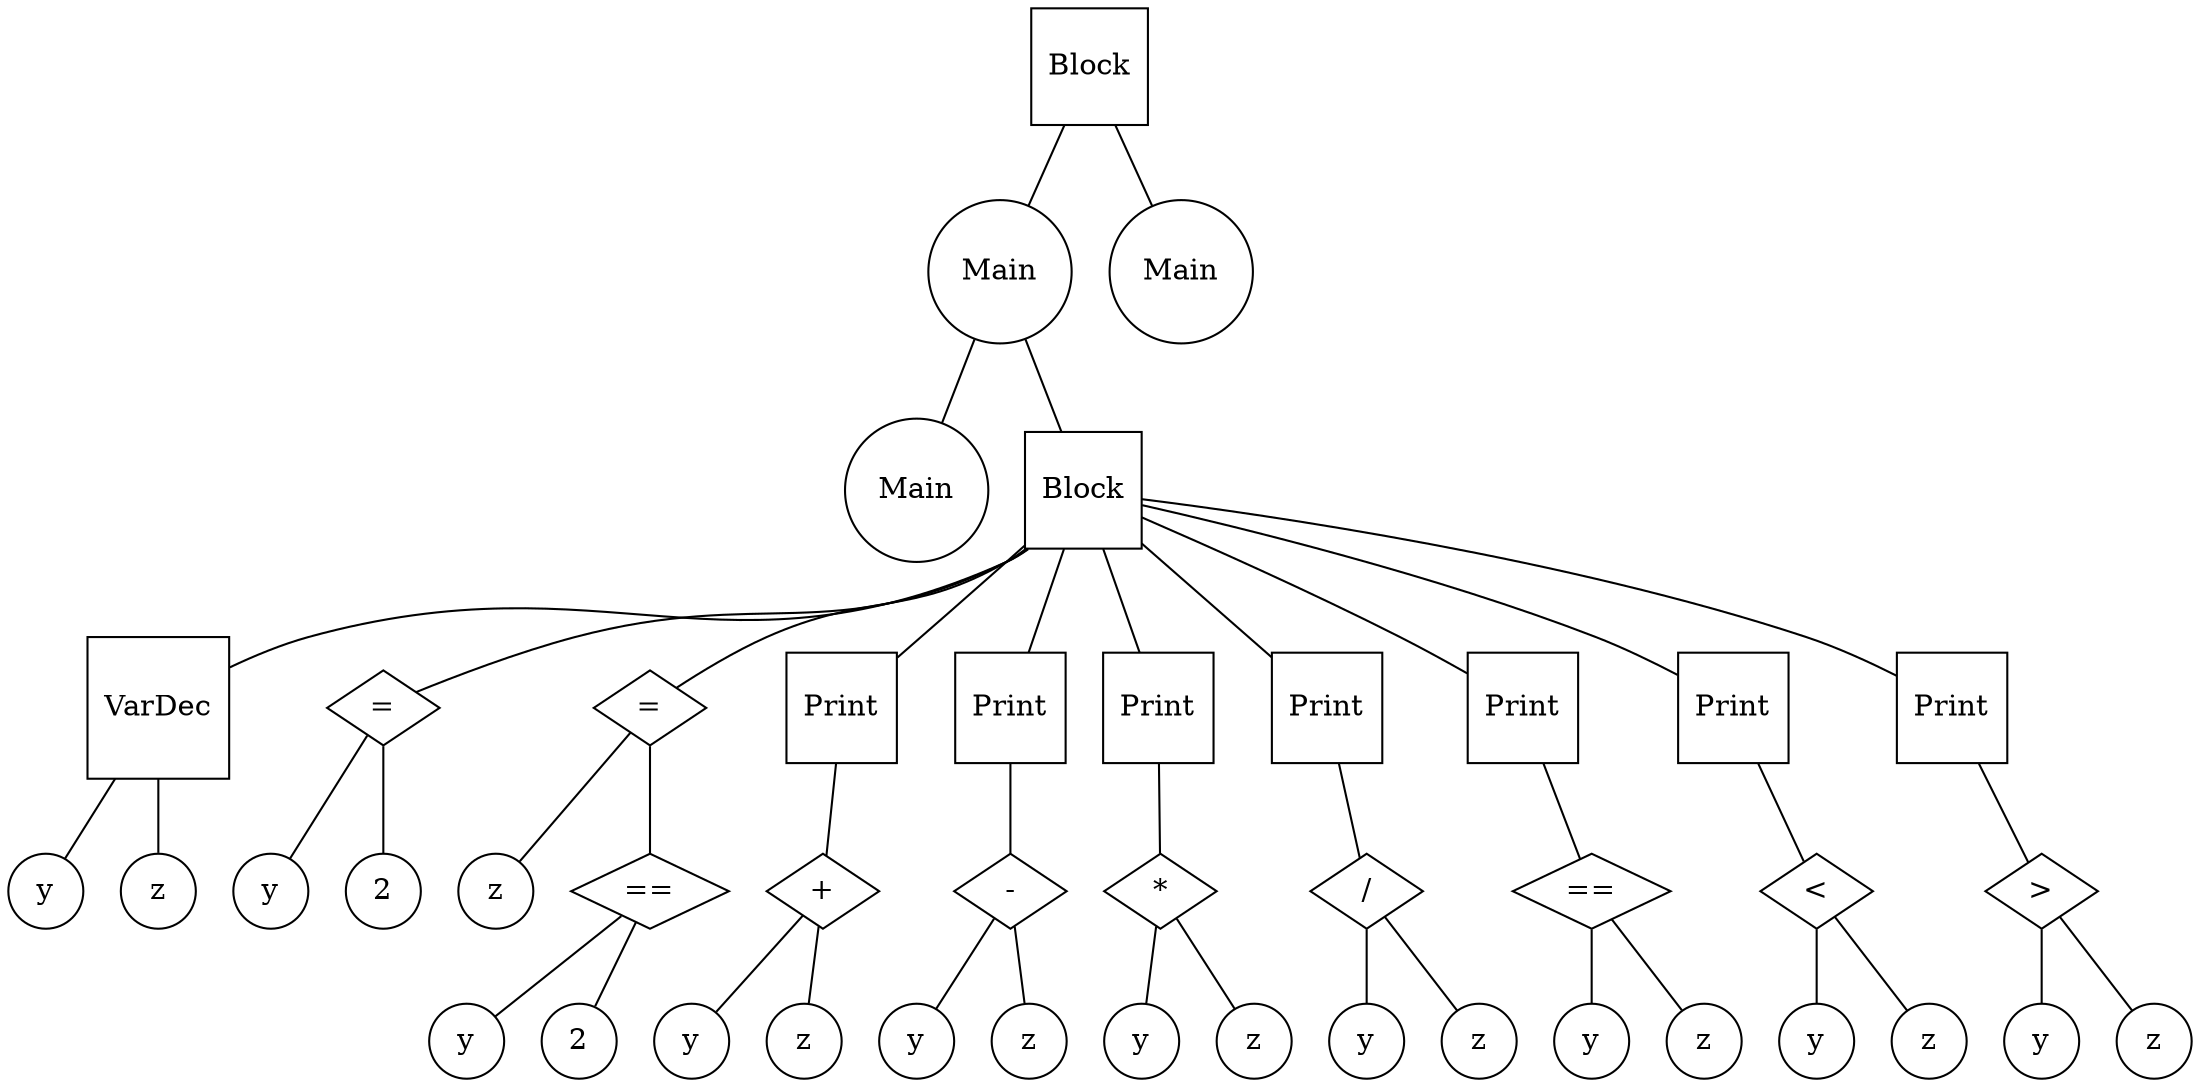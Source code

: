 graph g {
n0 [label = "Block", shape="square"]
n1 [label = "Main", shape="circle"]
n2 [label = "Main", shape="circle"]
n3 [label = "Block", shape="square"]
n4 [label = "VarDec", shape="square"]
n5 [label = "y", shape="circle"]
n6 [label = "z", shape="circle"]
n7 [label = "y", shape="circle"]
n8 [label = "=", shape="diamond"]
n9 [label = "2", shape="circle"]
n10 [label = "z", shape="circle"]
n11 [label = "=", shape="diamond"]
n12 [label = "y", shape="circle"]
n13 [label = "==", shape="diamond"]
n14 [label = "2", shape="circle"]
n15 [label = "Print", shape="square"]
n16 [label = "y", shape="circle"]
n17 [label = "+", shape="diamond"]
n18 [label = "z", shape="circle"]
n19 [label = "Print", shape="square"]
n20 [label = "y", shape="circle"]
n21 [label = "-", shape="diamond"]
n22 [label = "z", shape="circle"]
n23 [label = "Print", shape="square"]
n24 [label = "y", shape="circle"]
n25 [label = "*", shape="diamond"]
n26 [label = "z", shape="circle"]
n27 [label = "Print", shape="square"]
n28 [label = "y", shape="circle"]
n29 [label = "/", shape="diamond"]
n30 [label = "z", shape="circle"]
n31 [label = "Print", shape="square"]
n32 [label = "y", shape="circle"]
n33 [label = "==", shape="diamond"]
n34 [label = "z", shape="circle"]
n35 [label = "Print", shape="square"]
n36 [label = "y", shape="circle"]
n37 [label = "<", shape="diamond"]
n38 [label = "z", shape="circle"]
n39 [label = "Print", shape="square"]
n40 [label = "y", shape="circle"]
n41 [label = ">", shape="diamond"]
n42 [label = "z", shape="circle"]
n43 [label = "Main", shape="circle"]

"n1" -- "n2"
"n4" -- "n5"
"n4" -- "n6"
"n3" -- "n4"
"n8" -- "n7"
"n8" -- "n9"
"n3" -- "n8"
"n11" -- "n10"
"n13" -- "n12"
"n13" -- "n14"
"n11" -- "n13"
"n3" -- "n11"
"n17" -- "n16"
"n17" -- "n18"
"n15" -- "n17"
"n3" -- "n15"
"n21" -- "n20"
"n21" -- "n22"
"n19" -- "n21"
"n3" -- "n19"
"n25" -- "n24"
"n25" -- "n26"
"n23" -- "n25"
"n3" -- "n23"
"n29" -- "n28"
"n29" -- "n30"
"n27" -- "n29"
"n3" -- "n27"
"n33" -- "n32"
"n33" -- "n34"
"n31" -- "n33"
"n3" -- "n31"
"n37" -- "n36"
"n37" -- "n38"
"n35" -- "n37"
"n3" -- "n35"
"n41" -- "n40"
"n41" -- "n42"
"n39" -- "n41"
"n3" -- "n39"
"n1" -- "n3"
"n0" -- "n1"
"n0" -- "n43"
}